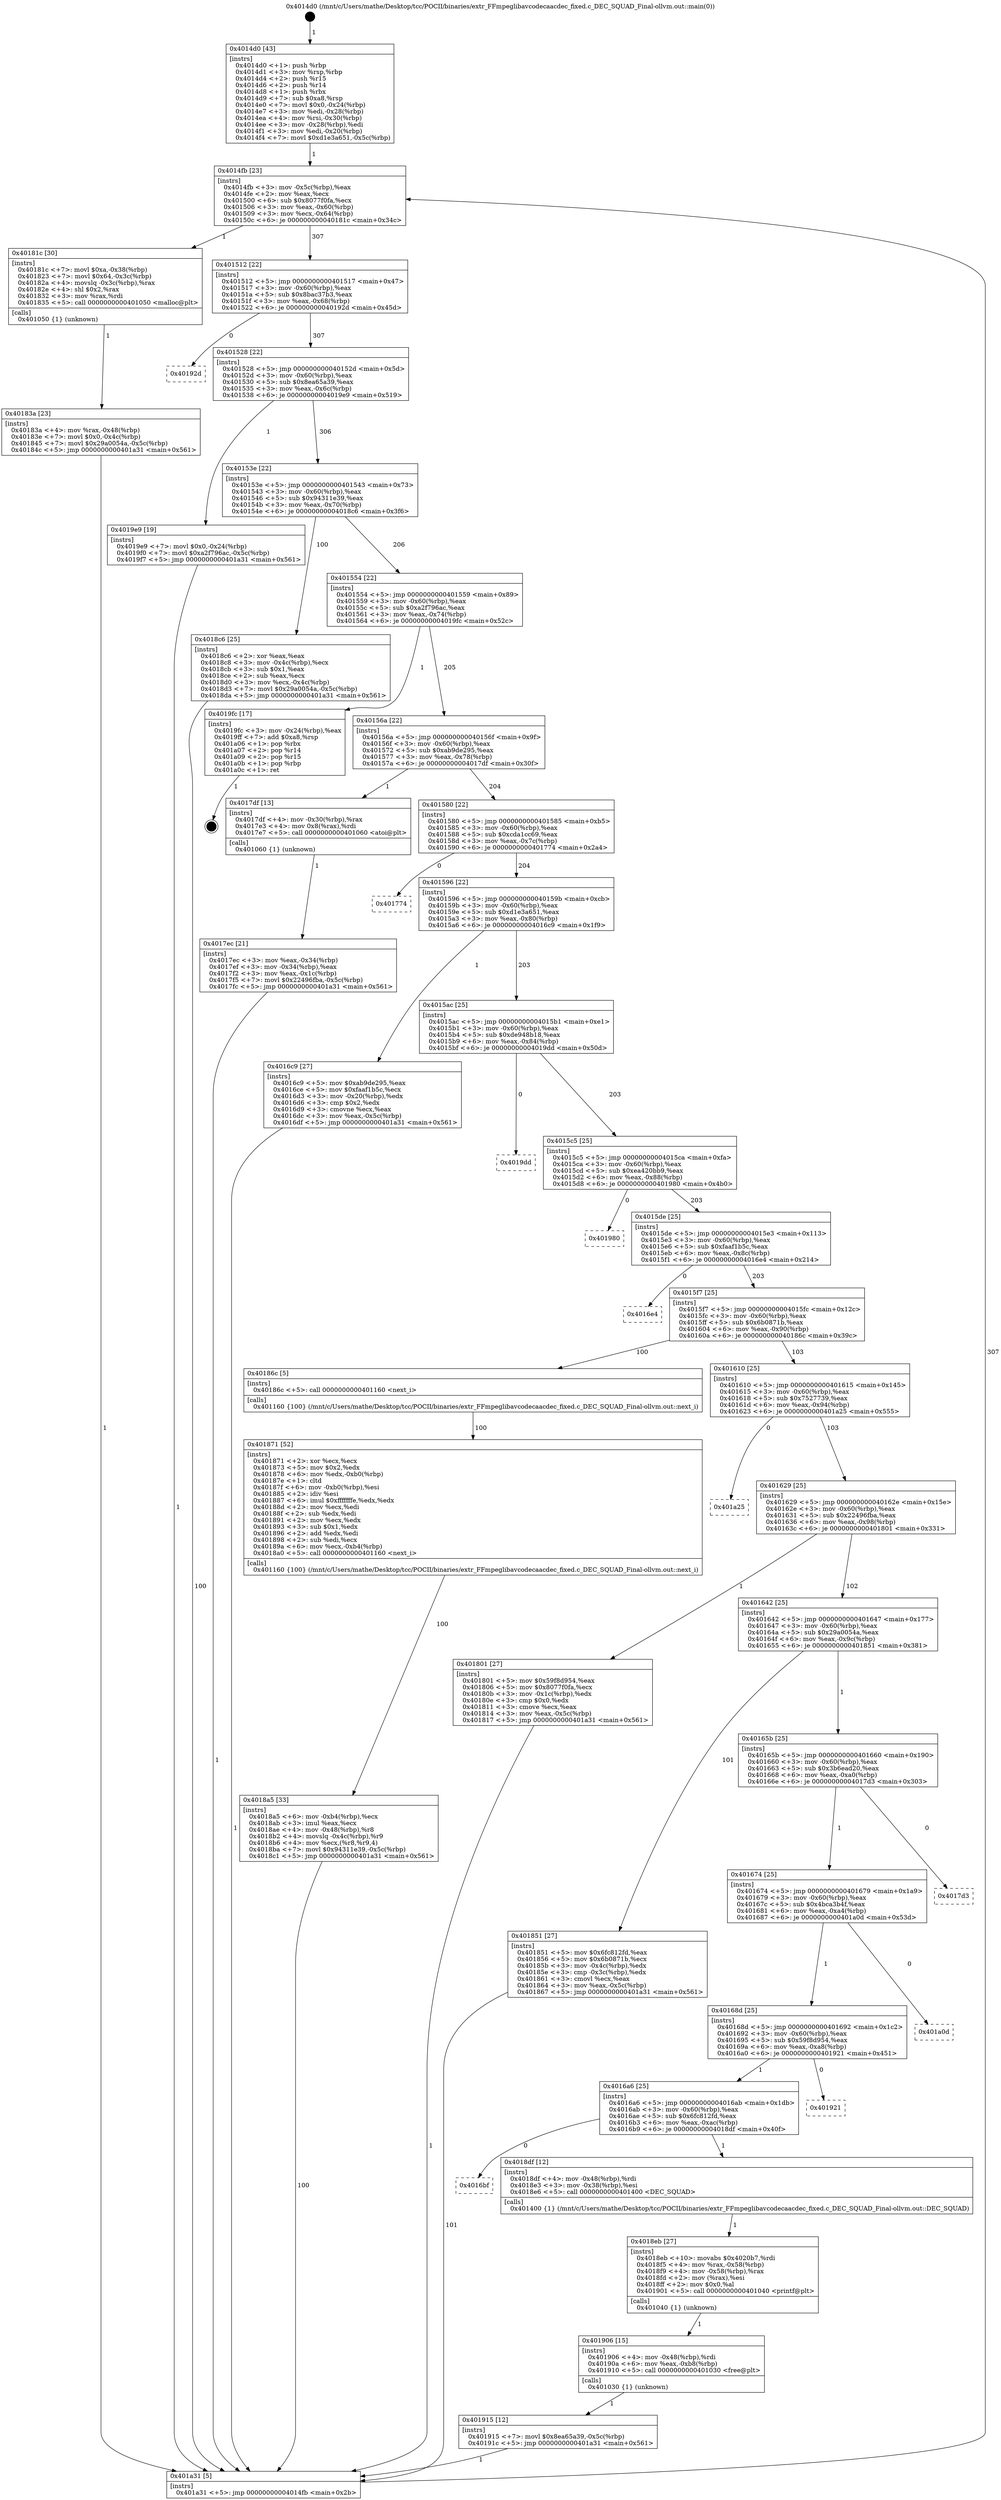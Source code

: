 digraph "0x4014d0" {
  label = "0x4014d0 (/mnt/c/Users/mathe/Desktop/tcc/POCII/binaries/extr_FFmpeglibavcodecaacdec_fixed.c_DEC_SQUAD_Final-ollvm.out::main(0))"
  labelloc = "t"
  node[shape=record]

  Entry [label="",width=0.3,height=0.3,shape=circle,fillcolor=black,style=filled]
  "0x4014fb" [label="{
     0x4014fb [23]\l
     | [instrs]\l
     &nbsp;&nbsp;0x4014fb \<+3\>: mov -0x5c(%rbp),%eax\l
     &nbsp;&nbsp;0x4014fe \<+2\>: mov %eax,%ecx\l
     &nbsp;&nbsp;0x401500 \<+6\>: sub $0x8077f0fa,%ecx\l
     &nbsp;&nbsp;0x401506 \<+3\>: mov %eax,-0x60(%rbp)\l
     &nbsp;&nbsp;0x401509 \<+3\>: mov %ecx,-0x64(%rbp)\l
     &nbsp;&nbsp;0x40150c \<+6\>: je 000000000040181c \<main+0x34c\>\l
  }"]
  "0x40181c" [label="{
     0x40181c [30]\l
     | [instrs]\l
     &nbsp;&nbsp;0x40181c \<+7\>: movl $0xa,-0x38(%rbp)\l
     &nbsp;&nbsp;0x401823 \<+7\>: movl $0x64,-0x3c(%rbp)\l
     &nbsp;&nbsp;0x40182a \<+4\>: movslq -0x3c(%rbp),%rax\l
     &nbsp;&nbsp;0x40182e \<+4\>: shl $0x2,%rax\l
     &nbsp;&nbsp;0x401832 \<+3\>: mov %rax,%rdi\l
     &nbsp;&nbsp;0x401835 \<+5\>: call 0000000000401050 \<malloc@plt\>\l
     | [calls]\l
     &nbsp;&nbsp;0x401050 \{1\} (unknown)\l
  }"]
  "0x401512" [label="{
     0x401512 [22]\l
     | [instrs]\l
     &nbsp;&nbsp;0x401512 \<+5\>: jmp 0000000000401517 \<main+0x47\>\l
     &nbsp;&nbsp;0x401517 \<+3\>: mov -0x60(%rbp),%eax\l
     &nbsp;&nbsp;0x40151a \<+5\>: sub $0x8bac37b3,%eax\l
     &nbsp;&nbsp;0x40151f \<+3\>: mov %eax,-0x68(%rbp)\l
     &nbsp;&nbsp;0x401522 \<+6\>: je 000000000040192d \<main+0x45d\>\l
  }"]
  Exit [label="",width=0.3,height=0.3,shape=circle,fillcolor=black,style=filled,peripheries=2]
  "0x40192d" [label="{
     0x40192d\l
  }", style=dashed]
  "0x401528" [label="{
     0x401528 [22]\l
     | [instrs]\l
     &nbsp;&nbsp;0x401528 \<+5\>: jmp 000000000040152d \<main+0x5d\>\l
     &nbsp;&nbsp;0x40152d \<+3\>: mov -0x60(%rbp),%eax\l
     &nbsp;&nbsp;0x401530 \<+5\>: sub $0x8ea65a39,%eax\l
     &nbsp;&nbsp;0x401535 \<+3\>: mov %eax,-0x6c(%rbp)\l
     &nbsp;&nbsp;0x401538 \<+6\>: je 00000000004019e9 \<main+0x519\>\l
  }"]
  "0x401915" [label="{
     0x401915 [12]\l
     | [instrs]\l
     &nbsp;&nbsp;0x401915 \<+7\>: movl $0x8ea65a39,-0x5c(%rbp)\l
     &nbsp;&nbsp;0x40191c \<+5\>: jmp 0000000000401a31 \<main+0x561\>\l
  }"]
  "0x4019e9" [label="{
     0x4019e9 [19]\l
     | [instrs]\l
     &nbsp;&nbsp;0x4019e9 \<+7\>: movl $0x0,-0x24(%rbp)\l
     &nbsp;&nbsp;0x4019f0 \<+7\>: movl $0xa2f796ac,-0x5c(%rbp)\l
     &nbsp;&nbsp;0x4019f7 \<+5\>: jmp 0000000000401a31 \<main+0x561\>\l
  }"]
  "0x40153e" [label="{
     0x40153e [22]\l
     | [instrs]\l
     &nbsp;&nbsp;0x40153e \<+5\>: jmp 0000000000401543 \<main+0x73\>\l
     &nbsp;&nbsp;0x401543 \<+3\>: mov -0x60(%rbp),%eax\l
     &nbsp;&nbsp;0x401546 \<+5\>: sub $0x94311e39,%eax\l
     &nbsp;&nbsp;0x40154b \<+3\>: mov %eax,-0x70(%rbp)\l
     &nbsp;&nbsp;0x40154e \<+6\>: je 00000000004018c6 \<main+0x3f6\>\l
  }"]
  "0x401906" [label="{
     0x401906 [15]\l
     | [instrs]\l
     &nbsp;&nbsp;0x401906 \<+4\>: mov -0x48(%rbp),%rdi\l
     &nbsp;&nbsp;0x40190a \<+6\>: mov %eax,-0xb8(%rbp)\l
     &nbsp;&nbsp;0x401910 \<+5\>: call 0000000000401030 \<free@plt\>\l
     | [calls]\l
     &nbsp;&nbsp;0x401030 \{1\} (unknown)\l
  }"]
  "0x4018c6" [label="{
     0x4018c6 [25]\l
     | [instrs]\l
     &nbsp;&nbsp;0x4018c6 \<+2\>: xor %eax,%eax\l
     &nbsp;&nbsp;0x4018c8 \<+3\>: mov -0x4c(%rbp),%ecx\l
     &nbsp;&nbsp;0x4018cb \<+3\>: sub $0x1,%eax\l
     &nbsp;&nbsp;0x4018ce \<+2\>: sub %eax,%ecx\l
     &nbsp;&nbsp;0x4018d0 \<+3\>: mov %ecx,-0x4c(%rbp)\l
     &nbsp;&nbsp;0x4018d3 \<+7\>: movl $0x29a0054a,-0x5c(%rbp)\l
     &nbsp;&nbsp;0x4018da \<+5\>: jmp 0000000000401a31 \<main+0x561\>\l
  }"]
  "0x401554" [label="{
     0x401554 [22]\l
     | [instrs]\l
     &nbsp;&nbsp;0x401554 \<+5\>: jmp 0000000000401559 \<main+0x89\>\l
     &nbsp;&nbsp;0x401559 \<+3\>: mov -0x60(%rbp),%eax\l
     &nbsp;&nbsp;0x40155c \<+5\>: sub $0xa2f796ac,%eax\l
     &nbsp;&nbsp;0x401561 \<+3\>: mov %eax,-0x74(%rbp)\l
     &nbsp;&nbsp;0x401564 \<+6\>: je 00000000004019fc \<main+0x52c\>\l
  }"]
  "0x4018eb" [label="{
     0x4018eb [27]\l
     | [instrs]\l
     &nbsp;&nbsp;0x4018eb \<+10\>: movabs $0x4020b7,%rdi\l
     &nbsp;&nbsp;0x4018f5 \<+4\>: mov %rax,-0x58(%rbp)\l
     &nbsp;&nbsp;0x4018f9 \<+4\>: mov -0x58(%rbp),%rax\l
     &nbsp;&nbsp;0x4018fd \<+2\>: mov (%rax),%esi\l
     &nbsp;&nbsp;0x4018ff \<+2\>: mov $0x0,%al\l
     &nbsp;&nbsp;0x401901 \<+5\>: call 0000000000401040 \<printf@plt\>\l
     | [calls]\l
     &nbsp;&nbsp;0x401040 \{1\} (unknown)\l
  }"]
  "0x4019fc" [label="{
     0x4019fc [17]\l
     | [instrs]\l
     &nbsp;&nbsp;0x4019fc \<+3\>: mov -0x24(%rbp),%eax\l
     &nbsp;&nbsp;0x4019ff \<+7\>: add $0xa8,%rsp\l
     &nbsp;&nbsp;0x401a06 \<+1\>: pop %rbx\l
     &nbsp;&nbsp;0x401a07 \<+2\>: pop %r14\l
     &nbsp;&nbsp;0x401a09 \<+2\>: pop %r15\l
     &nbsp;&nbsp;0x401a0b \<+1\>: pop %rbp\l
     &nbsp;&nbsp;0x401a0c \<+1\>: ret\l
  }"]
  "0x40156a" [label="{
     0x40156a [22]\l
     | [instrs]\l
     &nbsp;&nbsp;0x40156a \<+5\>: jmp 000000000040156f \<main+0x9f\>\l
     &nbsp;&nbsp;0x40156f \<+3\>: mov -0x60(%rbp),%eax\l
     &nbsp;&nbsp;0x401572 \<+5\>: sub $0xab9de295,%eax\l
     &nbsp;&nbsp;0x401577 \<+3\>: mov %eax,-0x78(%rbp)\l
     &nbsp;&nbsp;0x40157a \<+6\>: je 00000000004017df \<main+0x30f\>\l
  }"]
  "0x4016bf" [label="{
     0x4016bf\l
  }", style=dashed]
  "0x4017df" [label="{
     0x4017df [13]\l
     | [instrs]\l
     &nbsp;&nbsp;0x4017df \<+4\>: mov -0x30(%rbp),%rax\l
     &nbsp;&nbsp;0x4017e3 \<+4\>: mov 0x8(%rax),%rdi\l
     &nbsp;&nbsp;0x4017e7 \<+5\>: call 0000000000401060 \<atoi@plt\>\l
     | [calls]\l
     &nbsp;&nbsp;0x401060 \{1\} (unknown)\l
  }"]
  "0x401580" [label="{
     0x401580 [22]\l
     | [instrs]\l
     &nbsp;&nbsp;0x401580 \<+5\>: jmp 0000000000401585 \<main+0xb5\>\l
     &nbsp;&nbsp;0x401585 \<+3\>: mov -0x60(%rbp),%eax\l
     &nbsp;&nbsp;0x401588 \<+5\>: sub $0xcda1cc69,%eax\l
     &nbsp;&nbsp;0x40158d \<+3\>: mov %eax,-0x7c(%rbp)\l
     &nbsp;&nbsp;0x401590 \<+6\>: je 0000000000401774 \<main+0x2a4\>\l
  }"]
  "0x4018df" [label="{
     0x4018df [12]\l
     | [instrs]\l
     &nbsp;&nbsp;0x4018df \<+4\>: mov -0x48(%rbp),%rdi\l
     &nbsp;&nbsp;0x4018e3 \<+3\>: mov -0x38(%rbp),%esi\l
     &nbsp;&nbsp;0x4018e6 \<+5\>: call 0000000000401400 \<DEC_SQUAD\>\l
     | [calls]\l
     &nbsp;&nbsp;0x401400 \{1\} (/mnt/c/Users/mathe/Desktop/tcc/POCII/binaries/extr_FFmpeglibavcodecaacdec_fixed.c_DEC_SQUAD_Final-ollvm.out::DEC_SQUAD)\l
  }"]
  "0x401774" [label="{
     0x401774\l
  }", style=dashed]
  "0x401596" [label="{
     0x401596 [22]\l
     | [instrs]\l
     &nbsp;&nbsp;0x401596 \<+5\>: jmp 000000000040159b \<main+0xcb\>\l
     &nbsp;&nbsp;0x40159b \<+3\>: mov -0x60(%rbp),%eax\l
     &nbsp;&nbsp;0x40159e \<+5\>: sub $0xd1e3a651,%eax\l
     &nbsp;&nbsp;0x4015a3 \<+3\>: mov %eax,-0x80(%rbp)\l
     &nbsp;&nbsp;0x4015a6 \<+6\>: je 00000000004016c9 \<main+0x1f9\>\l
  }"]
  "0x4016a6" [label="{
     0x4016a6 [25]\l
     | [instrs]\l
     &nbsp;&nbsp;0x4016a6 \<+5\>: jmp 00000000004016ab \<main+0x1db\>\l
     &nbsp;&nbsp;0x4016ab \<+3\>: mov -0x60(%rbp),%eax\l
     &nbsp;&nbsp;0x4016ae \<+5\>: sub $0x6fc812fd,%eax\l
     &nbsp;&nbsp;0x4016b3 \<+6\>: mov %eax,-0xac(%rbp)\l
     &nbsp;&nbsp;0x4016b9 \<+6\>: je 00000000004018df \<main+0x40f\>\l
  }"]
  "0x4016c9" [label="{
     0x4016c9 [27]\l
     | [instrs]\l
     &nbsp;&nbsp;0x4016c9 \<+5\>: mov $0xab9de295,%eax\l
     &nbsp;&nbsp;0x4016ce \<+5\>: mov $0xfaaf1b5c,%ecx\l
     &nbsp;&nbsp;0x4016d3 \<+3\>: mov -0x20(%rbp),%edx\l
     &nbsp;&nbsp;0x4016d6 \<+3\>: cmp $0x2,%edx\l
     &nbsp;&nbsp;0x4016d9 \<+3\>: cmovne %ecx,%eax\l
     &nbsp;&nbsp;0x4016dc \<+3\>: mov %eax,-0x5c(%rbp)\l
     &nbsp;&nbsp;0x4016df \<+5\>: jmp 0000000000401a31 \<main+0x561\>\l
  }"]
  "0x4015ac" [label="{
     0x4015ac [25]\l
     | [instrs]\l
     &nbsp;&nbsp;0x4015ac \<+5\>: jmp 00000000004015b1 \<main+0xe1\>\l
     &nbsp;&nbsp;0x4015b1 \<+3\>: mov -0x60(%rbp),%eax\l
     &nbsp;&nbsp;0x4015b4 \<+5\>: sub $0xde948b18,%eax\l
     &nbsp;&nbsp;0x4015b9 \<+6\>: mov %eax,-0x84(%rbp)\l
     &nbsp;&nbsp;0x4015bf \<+6\>: je 00000000004019dd \<main+0x50d\>\l
  }"]
  "0x401a31" [label="{
     0x401a31 [5]\l
     | [instrs]\l
     &nbsp;&nbsp;0x401a31 \<+5\>: jmp 00000000004014fb \<main+0x2b\>\l
  }"]
  "0x4014d0" [label="{
     0x4014d0 [43]\l
     | [instrs]\l
     &nbsp;&nbsp;0x4014d0 \<+1\>: push %rbp\l
     &nbsp;&nbsp;0x4014d1 \<+3\>: mov %rsp,%rbp\l
     &nbsp;&nbsp;0x4014d4 \<+2\>: push %r15\l
     &nbsp;&nbsp;0x4014d6 \<+2\>: push %r14\l
     &nbsp;&nbsp;0x4014d8 \<+1\>: push %rbx\l
     &nbsp;&nbsp;0x4014d9 \<+7\>: sub $0xa8,%rsp\l
     &nbsp;&nbsp;0x4014e0 \<+7\>: movl $0x0,-0x24(%rbp)\l
     &nbsp;&nbsp;0x4014e7 \<+3\>: mov %edi,-0x28(%rbp)\l
     &nbsp;&nbsp;0x4014ea \<+4\>: mov %rsi,-0x30(%rbp)\l
     &nbsp;&nbsp;0x4014ee \<+3\>: mov -0x28(%rbp),%edi\l
     &nbsp;&nbsp;0x4014f1 \<+3\>: mov %edi,-0x20(%rbp)\l
     &nbsp;&nbsp;0x4014f4 \<+7\>: movl $0xd1e3a651,-0x5c(%rbp)\l
  }"]
  "0x4017ec" [label="{
     0x4017ec [21]\l
     | [instrs]\l
     &nbsp;&nbsp;0x4017ec \<+3\>: mov %eax,-0x34(%rbp)\l
     &nbsp;&nbsp;0x4017ef \<+3\>: mov -0x34(%rbp),%eax\l
     &nbsp;&nbsp;0x4017f2 \<+3\>: mov %eax,-0x1c(%rbp)\l
     &nbsp;&nbsp;0x4017f5 \<+7\>: movl $0x22496fba,-0x5c(%rbp)\l
     &nbsp;&nbsp;0x4017fc \<+5\>: jmp 0000000000401a31 \<main+0x561\>\l
  }"]
  "0x401921" [label="{
     0x401921\l
  }", style=dashed]
  "0x4019dd" [label="{
     0x4019dd\l
  }", style=dashed]
  "0x4015c5" [label="{
     0x4015c5 [25]\l
     | [instrs]\l
     &nbsp;&nbsp;0x4015c5 \<+5\>: jmp 00000000004015ca \<main+0xfa\>\l
     &nbsp;&nbsp;0x4015ca \<+3\>: mov -0x60(%rbp),%eax\l
     &nbsp;&nbsp;0x4015cd \<+5\>: sub $0xea420bb9,%eax\l
     &nbsp;&nbsp;0x4015d2 \<+6\>: mov %eax,-0x88(%rbp)\l
     &nbsp;&nbsp;0x4015d8 \<+6\>: je 0000000000401980 \<main+0x4b0\>\l
  }"]
  "0x40168d" [label="{
     0x40168d [25]\l
     | [instrs]\l
     &nbsp;&nbsp;0x40168d \<+5\>: jmp 0000000000401692 \<main+0x1c2\>\l
     &nbsp;&nbsp;0x401692 \<+3\>: mov -0x60(%rbp),%eax\l
     &nbsp;&nbsp;0x401695 \<+5\>: sub $0x59f8d954,%eax\l
     &nbsp;&nbsp;0x40169a \<+6\>: mov %eax,-0xa8(%rbp)\l
     &nbsp;&nbsp;0x4016a0 \<+6\>: je 0000000000401921 \<main+0x451\>\l
  }"]
  "0x401980" [label="{
     0x401980\l
  }", style=dashed]
  "0x4015de" [label="{
     0x4015de [25]\l
     | [instrs]\l
     &nbsp;&nbsp;0x4015de \<+5\>: jmp 00000000004015e3 \<main+0x113\>\l
     &nbsp;&nbsp;0x4015e3 \<+3\>: mov -0x60(%rbp),%eax\l
     &nbsp;&nbsp;0x4015e6 \<+5\>: sub $0xfaaf1b5c,%eax\l
     &nbsp;&nbsp;0x4015eb \<+6\>: mov %eax,-0x8c(%rbp)\l
     &nbsp;&nbsp;0x4015f1 \<+6\>: je 00000000004016e4 \<main+0x214\>\l
  }"]
  "0x401a0d" [label="{
     0x401a0d\l
  }", style=dashed]
  "0x4016e4" [label="{
     0x4016e4\l
  }", style=dashed]
  "0x4015f7" [label="{
     0x4015f7 [25]\l
     | [instrs]\l
     &nbsp;&nbsp;0x4015f7 \<+5\>: jmp 00000000004015fc \<main+0x12c\>\l
     &nbsp;&nbsp;0x4015fc \<+3\>: mov -0x60(%rbp),%eax\l
     &nbsp;&nbsp;0x4015ff \<+5\>: sub $0x6b0871b,%eax\l
     &nbsp;&nbsp;0x401604 \<+6\>: mov %eax,-0x90(%rbp)\l
     &nbsp;&nbsp;0x40160a \<+6\>: je 000000000040186c \<main+0x39c\>\l
  }"]
  "0x401674" [label="{
     0x401674 [25]\l
     | [instrs]\l
     &nbsp;&nbsp;0x401674 \<+5\>: jmp 0000000000401679 \<main+0x1a9\>\l
     &nbsp;&nbsp;0x401679 \<+3\>: mov -0x60(%rbp),%eax\l
     &nbsp;&nbsp;0x40167c \<+5\>: sub $0x4bca3b4f,%eax\l
     &nbsp;&nbsp;0x401681 \<+6\>: mov %eax,-0xa4(%rbp)\l
     &nbsp;&nbsp;0x401687 \<+6\>: je 0000000000401a0d \<main+0x53d\>\l
  }"]
  "0x40186c" [label="{
     0x40186c [5]\l
     | [instrs]\l
     &nbsp;&nbsp;0x40186c \<+5\>: call 0000000000401160 \<next_i\>\l
     | [calls]\l
     &nbsp;&nbsp;0x401160 \{100\} (/mnt/c/Users/mathe/Desktop/tcc/POCII/binaries/extr_FFmpeglibavcodecaacdec_fixed.c_DEC_SQUAD_Final-ollvm.out::next_i)\l
  }"]
  "0x401610" [label="{
     0x401610 [25]\l
     | [instrs]\l
     &nbsp;&nbsp;0x401610 \<+5\>: jmp 0000000000401615 \<main+0x145\>\l
     &nbsp;&nbsp;0x401615 \<+3\>: mov -0x60(%rbp),%eax\l
     &nbsp;&nbsp;0x401618 \<+5\>: sub $0x7527739,%eax\l
     &nbsp;&nbsp;0x40161d \<+6\>: mov %eax,-0x94(%rbp)\l
     &nbsp;&nbsp;0x401623 \<+6\>: je 0000000000401a25 \<main+0x555\>\l
  }"]
  "0x4017d3" [label="{
     0x4017d3\l
  }", style=dashed]
  "0x401a25" [label="{
     0x401a25\l
  }", style=dashed]
  "0x401629" [label="{
     0x401629 [25]\l
     | [instrs]\l
     &nbsp;&nbsp;0x401629 \<+5\>: jmp 000000000040162e \<main+0x15e\>\l
     &nbsp;&nbsp;0x40162e \<+3\>: mov -0x60(%rbp),%eax\l
     &nbsp;&nbsp;0x401631 \<+5\>: sub $0x22496fba,%eax\l
     &nbsp;&nbsp;0x401636 \<+6\>: mov %eax,-0x98(%rbp)\l
     &nbsp;&nbsp;0x40163c \<+6\>: je 0000000000401801 \<main+0x331\>\l
  }"]
  "0x4018a5" [label="{
     0x4018a5 [33]\l
     | [instrs]\l
     &nbsp;&nbsp;0x4018a5 \<+6\>: mov -0xb4(%rbp),%ecx\l
     &nbsp;&nbsp;0x4018ab \<+3\>: imul %eax,%ecx\l
     &nbsp;&nbsp;0x4018ae \<+4\>: mov -0x48(%rbp),%r8\l
     &nbsp;&nbsp;0x4018b2 \<+4\>: movslq -0x4c(%rbp),%r9\l
     &nbsp;&nbsp;0x4018b6 \<+4\>: mov %ecx,(%r8,%r9,4)\l
     &nbsp;&nbsp;0x4018ba \<+7\>: movl $0x94311e39,-0x5c(%rbp)\l
     &nbsp;&nbsp;0x4018c1 \<+5\>: jmp 0000000000401a31 \<main+0x561\>\l
  }"]
  "0x401801" [label="{
     0x401801 [27]\l
     | [instrs]\l
     &nbsp;&nbsp;0x401801 \<+5\>: mov $0x59f8d954,%eax\l
     &nbsp;&nbsp;0x401806 \<+5\>: mov $0x8077f0fa,%ecx\l
     &nbsp;&nbsp;0x40180b \<+3\>: mov -0x1c(%rbp),%edx\l
     &nbsp;&nbsp;0x40180e \<+3\>: cmp $0x0,%edx\l
     &nbsp;&nbsp;0x401811 \<+3\>: cmove %ecx,%eax\l
     &nbsp;&nbsp;0x401814 \<+3\>: mov %eax,-0x5c(%rbp)\l
     &nbsp;&nbsp;0x401817 \<+5\>: jmp 0000000000401a31 \<main+0x561\>\l
  }"]
  "0x401642" [label="{
     0x401642 [25]\l
     | [instrs]\l
     &nbsp;&nbsp;0x401642 \<+5\>: jmp 0000000000401647 \<main+0x177\>\l
     &nbsp;&nbsp;0x401647 \<+3\>: mov -0x60(%rbp),%eax\l
     &nbsp;&nbsp;0x40164a \<+5\>: sub $0x29a0054a,%eax\l
     &nbsp;&nbsp;0x40164f \<+6\>: mov %eax,-0x9c(%rbp)\l
     &nbsp;&nbsp;0x401655 \<+6\>: je 0000000000401851 \<main+0x381\>\l
  }"]
  "0x40183a" [label="{
     0x40183a [23]\l
     | [instrs]\l
     &nbsp;&nbsp;0x40183a \<+4\>: mov %rax,-0x48(%rbp)\l
     &nbsp;&nbsp;0x40183e \<+7\>: movl $0x0,-0x4c(%rbp)\l
     &nbsp;&nbsp;0x401845 \<+7\>: movl $0x29a0054a,-0x5c(%rbp)\l
     &nbsp;&nbsp;0x40184c \<+5\>: jmp 0000000000401a31 \<main+0x561\>\l
  }"]
  "0x401871" [label="{
     0x401871 [52]\l
     | [instrs]\l
     &nbsp;&nbsp;0x401871 \<+2\>: xor %ecx,%ecx\l
     &nbsp;&nbsp;0x401873 \<+5\>: mov $0x2,%edx\l
     &nbsp;&nbsp;0x401878 \<+6\>: mov %edx,-0xb0(%rbp)\l
     &nbsp;&nbsp;0x40187e \<+1\>: cltd\l
     &nbsp;&nbsp;0x40187f \<+6\>: mov -0xb0(%rbp),%esi\l
     &nbsp;&nbsp;0x401885 \<+2\>: idiv %esi\l
     &nbsp;&nbsp;0x401887 \<+6\>: imul $0xfffffffe,%edx,%edx\l
     &nbsp;&nbsp;0x40188d \<+2\>: mov %ecx,%edi\l
     &nbsp;&nbsp;0x40188f \<+2\>: sub %edx,%edi\l
     &nbsp;&nbsp;0x401891 \<+2\>: mov %ecx,%edx\l
     &nbsp;&nbsp;0x401893 \<+3\>: sub $0x1,%edx\l
     &nbsp;&nbsp;0x401896 \<+2\>: add %edx,%edi\l
     &nbsp;&nbsp;0x401898 \<+2\>: sub %edi,%ecx\l
     &nbsp;&nbsp;0x40189a \<+6\>: mov %ecx,-0xb4(%rbp)\l
     &nbsp;&nbsp;0x4018a0 \<+5\>: call 0000000000401160 \<next_i\>\l
     | [calls]\l
     &nbsp;&nbsp;0x401160 \{100\} (/mnt/c/Users/mathe/Desktop/tcc/POCII/binaries/extr_FFmpeglibavcodecaacdec_fixed.c_DEC_SQUAD_Final-ollvm.out::next_i)\l
  }"]
  "0x401851" [label="{
     0x401851 [27]\l
     | [instrs]\l
     &nbsp;&nbsp;0x401851 \<+5\>: mov $0x6fc812fd,%eax\l
     &nbsp;&nbsp;0x401856 \<+5\>: mov $0x6b0871b,%ecx\l
     &nbsp;&nbsp;0x40185b \<+3\>: mov -0x4c(%rbp),%edx\l
     &nbsp;&nbsp;0x40185e \<+3\>: cmp -0x3c(%rbp),%edx\l
     &nbsp;&nbsp;0x401861 \<+3\>: cmovl %ecx,%eax\l
     &nbsp;&nbsp;0x401864 \<+3\>: mov %eax,-0x5c(%rbp)\l
     &nbsp;&nbsp;0x401867 \<+5\>: jmp 0000000000401a31 \<main+0x561\>\l
  }"]
  "0x40165b" [label="{
     0x40165b [25]\l
     | [instrs]\l
     &nbsp;&nbsp;0x40165b \<+5\>: jmp 0000000000401660 \<main+0x190\>\l
     &nbsp;&nbsp;0x401660 \<+3\>: mov -0x60(%rbp),%eax\l
     &nbsp;&nbsp;0x401663 \<+5\>: sub $0x3b6ead20,%eax\l
     &nbsp;&nbsp;0x401668 \<+6\>: mov %eax,-0xa0(%rbp)\l
     &nbsp;&nbsp;0x40166e \<+6\>: je 00000000004017d3 \<main+0x303\>\l
  }"]
  Entry -> "0x4014d0" [label=" 1"]
  "0x4014fb" -> "0x40181c" [label=" 1"]
  "0x4014fb" -> "0x401512" [label=" 307"]
  "0x4019fc" -> Exit [label=" 1"]
  "0x401512" -> "0x40192d" [label=" 0"]
  "0x401512" -> "0x401528" [label=" 307"]
  "0x4019e9" -> "0x401a31" [label=" 1"]
  "0x401528" -> "0x4019e9" [label=" 1"]
  "0x401528" -> "0x40153e" [label=" 306"]
  "0x401915" -> "0x401a31" [label=" 1"]
  "0x40153e" -> "0x4018c6" [label=" 100"]
  "0x40153e" -> "0x401554" [label=" 206"]
  "0x401906" -> "0x401915" [label=" 1"]
  "0x401554" -> "0x4019fc" [label=" 1"]
  "0x401554" -> "0x40156a" [label=" 205"]
  "0x4018eb" -> "0x401906" [label=" 1"]
  "0x40156a" -> "0x4017df" [label=" 1"]
  "0x40156a" -> "0x401580" [label=" 204"]
  "0x4018df" -> "0x4018eb" [label=" 1"]
  "0x401580" -> "0x401774" [label=" 0"]
  "0x401580" -> "0x401596" [label=" 204"]
  "0x4016a6" -> "0x4016bf" [label=" 0"]
  "0x401596" -> "0x4016c9" [label=" 1"]
  "0x401596" -> "0x4015ac" [label=" 203"]
  "0x4016c9" -> "0x401a31" [label=" 1"]
  "0x4014d0" -> "0x4014fb" [label=" 1"]
  "0x401a31" -> "0x4014fb" [label=" 307"]
  "0x4017df" -> "0x4017ec" [label=" 1"]
  "0x4017ec" -> "0x401a31" [label=" 1"]
  "0x4016a6" -> "0x4018df" [label=" 1"]
  "0x4015ac" -> "0x4019dd" [label=" 0"]
  "0x4015ac" -> "0x4015c5" [label=" 203"]
  "0x40168d" -> "0x4016a6" [label=" 1"]
  "0x4015c5" -> "0x401980" [label=" 0"]
  "0x4015c5" -> "0x4015de" [label=" 203"]
  "0x40168d" -> "0x401921" [label=" 0"]
  "0x4015de" -> "0x4016e4" [label=" 0"]
  "0x4015de" -> "0x4015f7" [label=" 203"]
  "0x401674" -> "0x40168d" [label=" 1"]
  "0x4015f7" -> "0x40186c" [label=" 100"]
  "0x4015f7" -> "0x401610" [label=" 103"]
  "0x401674" -> "0x401a0d" [label=" 0"]
  "0x401610" -> "0x401a25" [label=" 0"]
  "0x401610" -> "0x401629" [label=" 103"]
  "0x40165b" -> "0x401674" [label=" 1"]
  "0x401629" -> "0x401801" [label=" 1"]
  "0x401629" -> "0x401642" [label=" 102"]
  "0x401801" -> "0x401a31" [label=" 1"]
  "0x40181c" -> "0x40183a" [label=" 1"]
  "0x40183a" -> "0x401a31" [label=" 1"]
  "0x40165b" -> "0x4017d3" [label=" 0"]
  "0x401642" -> "0x401851" [label=" 101"]
  "0x401642" -> "0x40165b" [label=" 1"]
  "0x401851" -> "0x401a31" [label=" 101"]
  "0x40186c" -> "0x401871" [label=" 100"]
  "0x401871" -> "0x4018a5" [label=" 100"]
  "0x4018a5" -> "0x401a31" [label=" 100"]
  "0x4018c6" -> "0x401a31" [label=" 100"]
}
